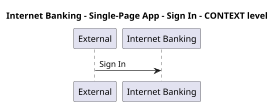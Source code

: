 @startuml
skinparam dpi 60

title Internet Banking - Single-Page App - Sign In - CONTEXT level

participant "External" as C4InterFlow.SoftwareSystems.ExternalSystem
participant "Internet Banking" as BigBankPlc.SoftwareSystems.InternetBanking

C4InterFlow.SoftwareSystems.ExternalSystem -> BigBankPlc.SoftwareSystems.InternetBanking : Sign In


@enduml
